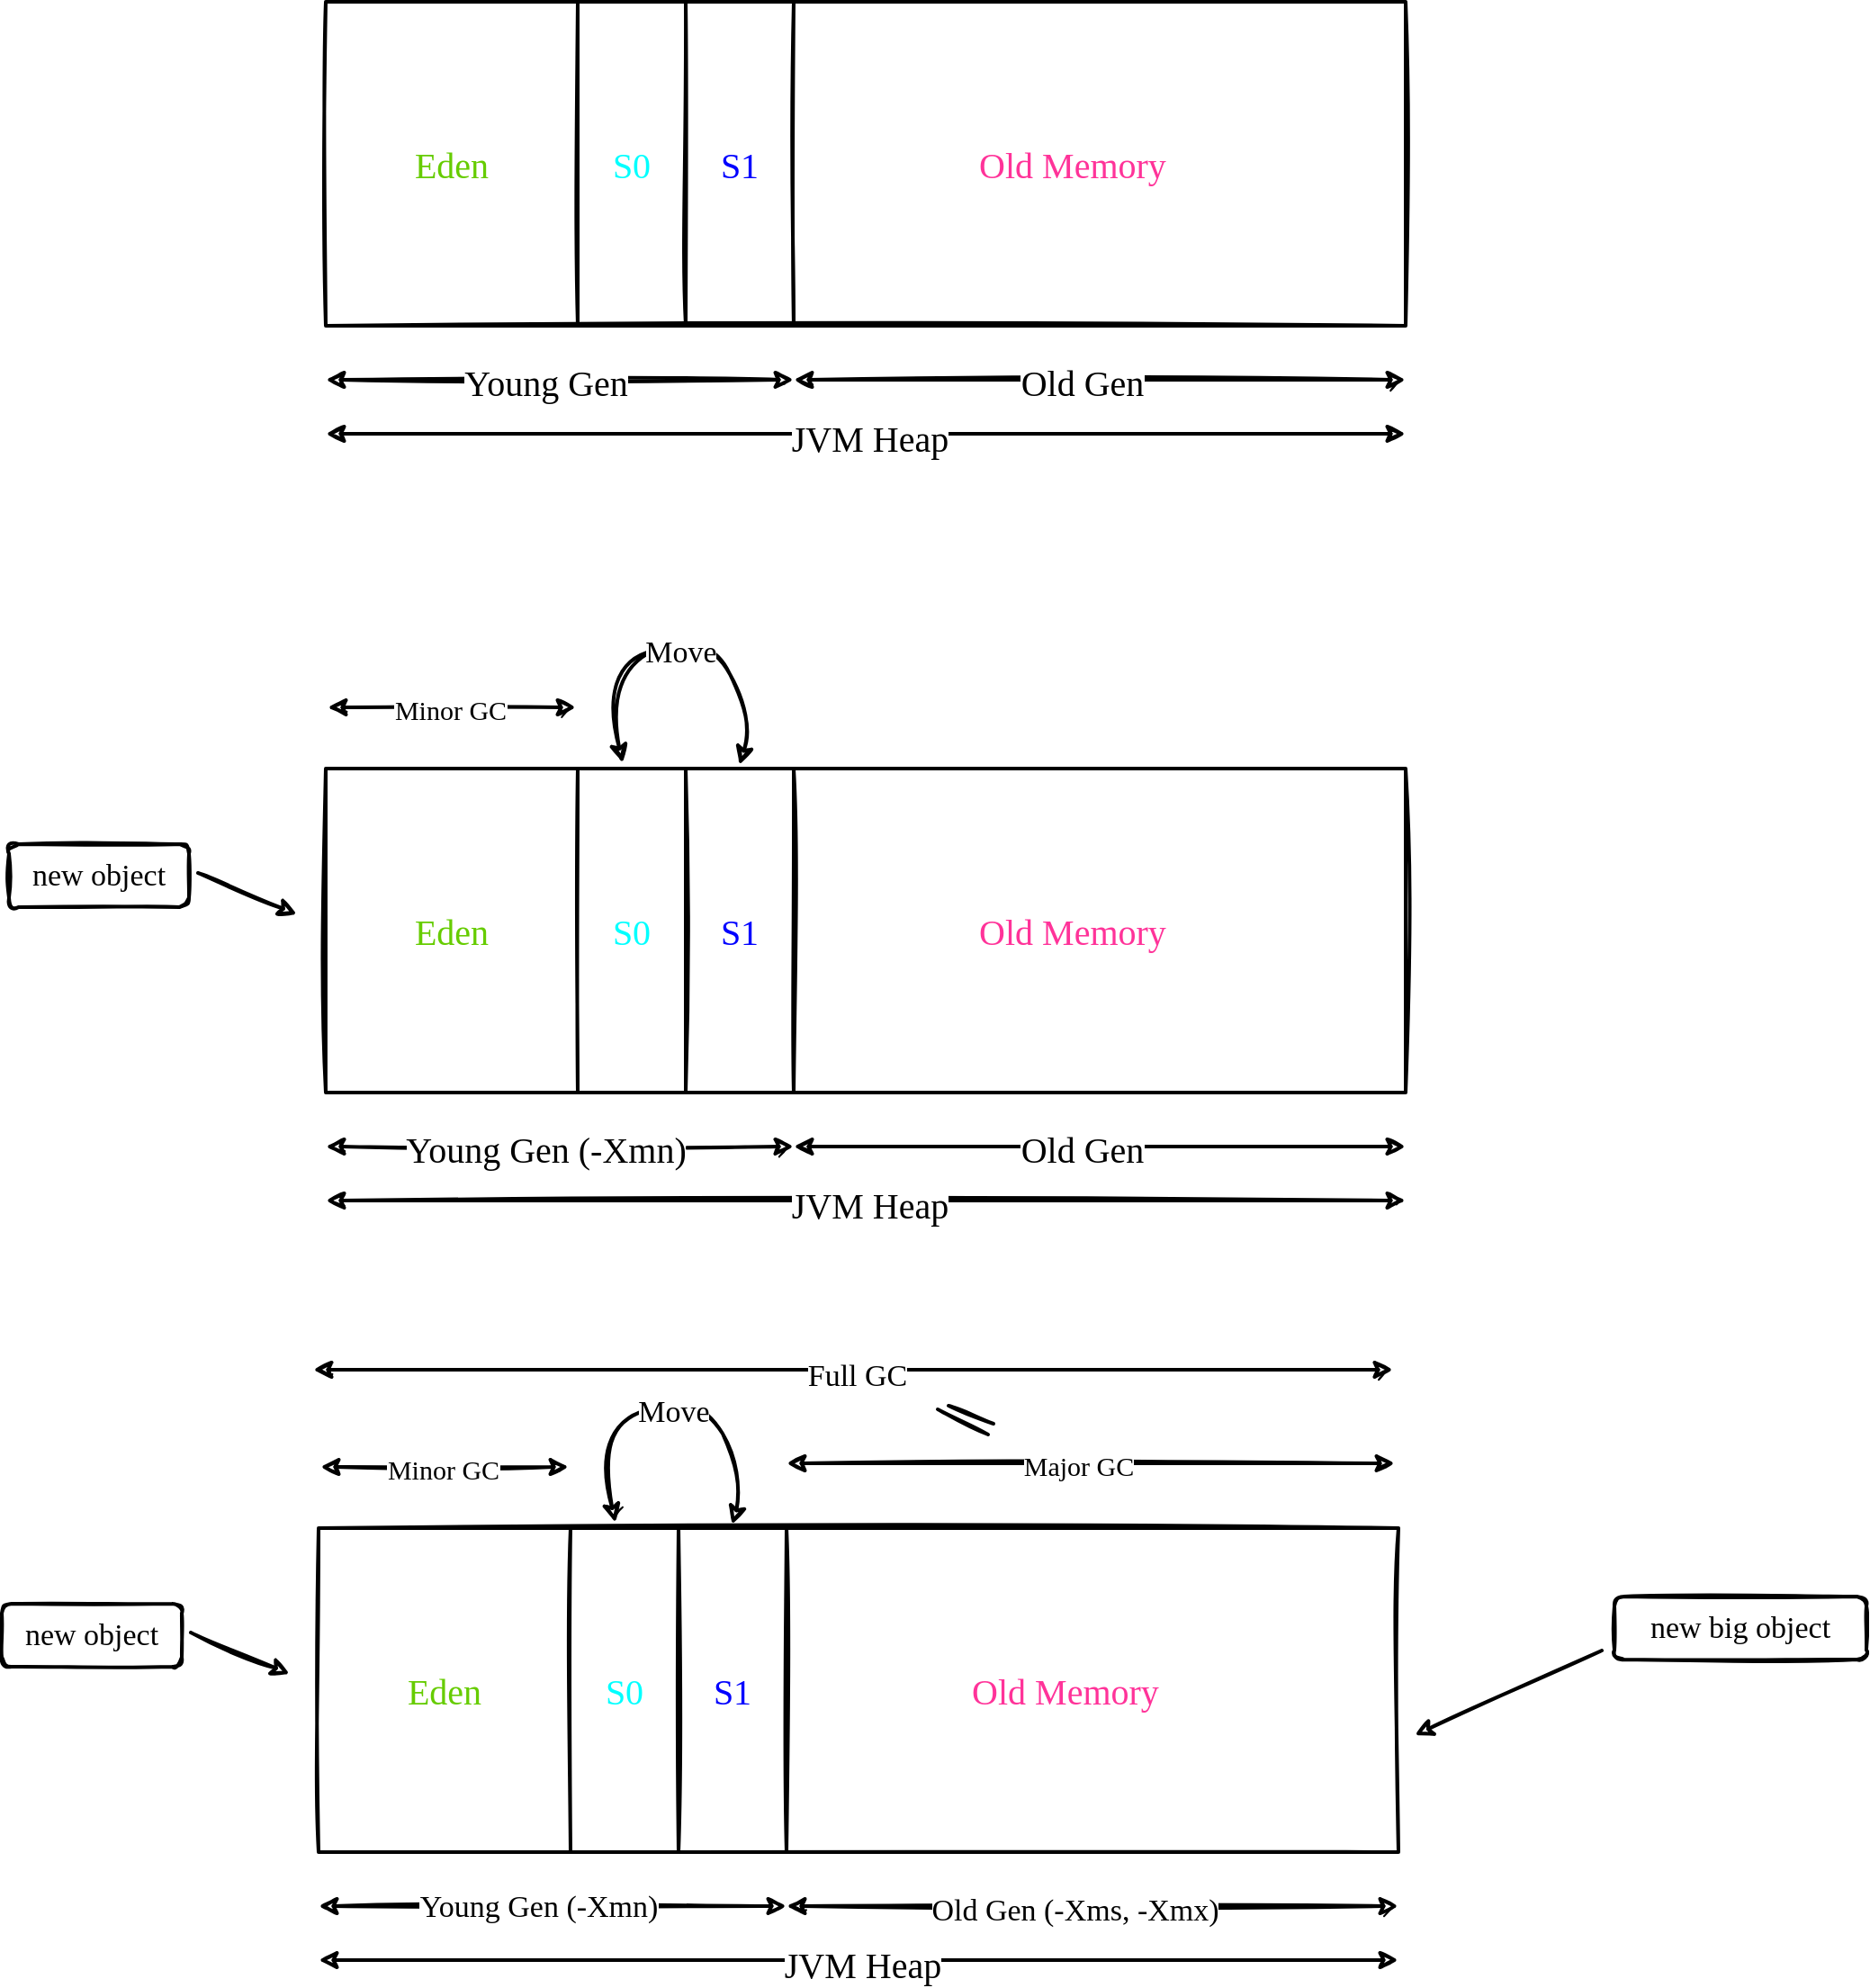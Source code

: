 <mxfile version="15.7.3" type="device"><diagram id="EO4xdlWO6RSHNIxjrF56" name="第 1 页"><mxGraphModel dx="1202" dy="696" grid="0" gridSize="10" guides="1" tooltips="1" connect="1" arrows="1" fold="1" page="1" pageScale="1" pageWidth="50000" pageHeight="50000" math="0" shadow="0"><root><mxCell id="0"/><mxCell id="1" parent="0"/><mxCell id="0DPKbNZbBJzkXiwG3HmQ-1" value="" style="rounded=0;whiteSpace=wrap;html=1;sketch=1;strokeWidth=2;" vertex="1" parent="1"><mxGeometry x="240" y="290" width="600" height="180" as="geometry"/></mxCell><mxCell id="0DPKbNZbBJzkXiwG3HmQ-6" value="" style="endArrow=none;html=1;rounded=0;sketch=1;strokeWidth=2;entryX=0.75;entryY=0;entryDx=0;entryDy=0;exitX=0.75;exitY=1;exitDx=0;exitDy=0;" edge="1" parent="1"><mxGeometry width="50" height="50" relative="1" as="geometry"><mxPoint x="440" y="470" as="sourcePoint"/><mxPoint x="440" y="290" as="targetPoint"/></mxGeometry></mxCell><mxCell id="0DPKbNZbBJzkXiwG3HmQ-7" value="" style="endArrow=none;html=1;rounded=0;sketch=1;strokeWidth=2;entryX=0.75;entryY=0;entryDx=0;entryDy=0;exitX=0.75;exitY=1;exitDx=0;exitDy=0;" edge="1" parent="1"><mxGeometry width="50" height="50" relative="1" as="geometry"><mxPoint x="500" y="470" as="sourcePoint"/><mxPoint x="500" y="290" as="targetPoint"/></mxGeometry></mxCell><mxCell id="0DPKbNZbBJzkXiwG3HmQ-8" value="" style="endArrow=none;html=1;rounded=0;sketch=1;strokeWidth=2;entryX=0.75;entryY=0;entryDx=0;entryDy=0;exitX=0.75;exitY=1;exitDx=0;exitDy=0;" edge="1" parent="1"><mxGeometry width="50" height="50" relative="1" as="geometry"><mxPoint x="380" y="470" as="sourcePoint"/><mxPoint x="380" y="290" as="targetPoint"/></mxGeometry></mxCell><mxCell id="0DPKbNZbBJzkXiwG3HmQ-9" value="&lt;font face=&quot;Comic Sans MS&quot; color=&quot;#66cc00&quot;&gt;Eden&lt;/font&gt;" style="text;html=1;strokeColor=none;fillColor=none;align=center;verticalAlign=middle;whiteSpace=wrap;rounded=0;sketch=1;fontSize=20;" vertex="1" parent="1"><mxGeometry x="280" y="365" width="60" height="30" as="geometry"/></mxCell><mxCell id="0DPKbNZbBJzkXiwG3HmQ-10" value="&lt;font color=&quot;#00ffff&quot;&gt;S0&lt;/font&gt;" style="text;html=1;strokeColor=none;fillColor=none;align=center;verticalAlign=middle;whiteSpace=wrap;rounded=0;sketch=1;fontFamily=Comic Sans MS;fontSize=20;" vertex="1" parent="1"><mxGeometry x="380" y="365" width="60" height="30" as="geometry"/></mxCell><mxCell id="0DPKbNZbBJzkXiwG3HmQ-11" value="&lt;font color=&quot;#0000ff&quot;&gt;S1&lt;/font&gt;" style="text;html=1;strokeColor=none;fillColor=none;align=center;verticalAlign=middle;whiteSpace=wrap;rounded=0;sketch=1;fontFamily=Comic Sans MS;fontSize=20;" vertex="1" parent="1"><mxGeometry x="440" y="365" width="60" height="30" as="geometry"/></mxCell><mxCell id="0DPKbNZbBJzkXiwG3HmQ-12" value="&lt;font face=&quot;Comic Sans MS&quot; color=&quot;#ff3399&quot;&gt;Old Memory&lt;/font&gt;" style="text;html=1;strokeColor=none;fillColor=none;align=center;verticalAlign=middle;whiteSpace=wrap;rounded=0;sketch=1;fontSize=20;" vertex="1" parent="1"><mxGeometry x="590" y="365" width="130" height="30" as="geometry"/></mxCell><mxCell id="0DPKbNZbBJzkXiwG3HmQ-14" value="" style="endArrow=classic;startArrow=classic;html=1;rounded=0;sketch=1;fontFamily=Comic Sans MS;fontSize=20;strokeWidth=2;" edge="1" parent="1"><mxGeometry width="50" height="50" relative="1" as="geometry"><mxPoint x="240" y="500" as="sourcePoint"/><mxPoint x="500" y="500" as="targetPoint"/></mxGeometry></mxCell><mxCell id="0DPKbNZbBJzkXiwG3HmQ-15" value="Young Gen" style="edgeLabel;html=1;align=center;verticalAlign=middle;resizable=0;points=[];fontSize=20;fontFamily=Comic Sans MS;" vertex="1" connectable="0" parent="0DPKbNZbBJzkXiwG3HmQ-14"><mxGeometry x="-0.061" y="-1" relative="1" as="geometry"><mxPoint as="offset"/></mxGeometry></mxCell><mxCell id="0DPKbNZbBJzkXiwG3HmQ-16" value="" style="endArrow=classic;startArrow=classic;html=1;rounded=0;sketch=1;fontFamily=Comic Sans MS;fontSize=20;strokeWidth=2;" edge="1" parent="1"><mxGeometry width="50" height="50" relative="1" as="geometry"><mxPoint x="240" y="530" as="sourcePoint"/><mxPoint x="840" y="530" as="targetPoint"/></mxGeometry></mxCell><mxCell id="0DPKbNZbBJzkXiwG3HmQ-17" value="JVM Heap" style="edgeLabel;html=1;align=center;verticalAlign=middle;resizable=0;points=[];fontSize=20;fontFamily=Comic Sans MS;" vertex="1" connectable="0" parent="0DPKbNZbBJzkXiwG3HmQ-16"><mxGeometry x="0.007" y="-2" relative="1" as="geometry"><mxPoint as="offset"/></mxGeometry></mxCell><mxCell id="0DPKbNZbBJzkXiwG3HmQ-20" value="" style="endArrow=classic;startArrow=classic;html=1;rounded=0;sketch=1;fontFamily=Comic Sans MS;fontSize=20;strokeWidth=2;" edge="1" parent="1"><mxGeometry width="50" height="50" relative="1" as="geometry"><mxPoint x="500" y="500" as="sourcePoint"/><mxPoint x="840" y="500" as="targetPoint"/></mxGeometry></mxCell><mxCell id="0DPKbNZbBJzkXiwG3HmQ-21" value="Old Gen" style="edgeLabel;html=1;align=center;verticalAlign=middle;resizable=0;points=[];fontSize=20;fontFamily=Comic Sans MS;" vertex="1" connectable="0" parent="0DPKbNZbBJzkXiwG3HmQ-20"><mxGeometry x="-0.061" y="-1" relative="1" as="geometry"><mxPoint as="offset"/></mxGeometry></mxCell><mxCell id="0DPKbNZbBJzkXiwG3HmQ-22" value="" style="rounded=0;whiteSpace=wrap;html=1;sketch=1;strokeWidth=2;" vertex="1" parent="1"><mxGeometry x="240" y="716" width="600" height="180" as="geometry"/></mxCell><mxCell id="0DPKbNZbBJzkXiwG3HmQ-23" value="" style="endArrow=none;html=1;rounded=0;sketch=1;strokeWidth=2;entryX=0.75;entryY=0;entryDx=0;entryDy=0;exitX=0.75;exitY=1;exitDx=0;exitDy=0;" edge="1" parent="1"><mxGeometry width="50" height="50" relative="1" as="geometry"><mxPoint x="440" y="896" as="sourcePoint"/><mxPoint x="440" y="716" as="targetPoint"/></mxGeometry></mxCell><mxCell id="0DPKbNZbBJzkXiwG3HmQ-24" value="" style="endArrow=none;html=1;rounded=0;sketch=1;strokeWidth=2;entryX=0.75;entryY=0;entryDx=0;entryDy=0;exitX=0.75;exitY=1;exitDx=0;exitDy=0;" edge="1" parent="1"><mxGeometry width="50" height="50" relative="1" as="geometry"><mxPoint x="500" y="896" as="sourcePoint"/><mxPoint x="500" y="716" as="targetPoint"/></mxGeometry></mxCell><mxCell id="0DPKbNZbBJzkXiwG3HmQ-25" value="" style="endArrow=none;html=1;rounded=0;sketch=1;strokeWidth=2;entryX=0.75;entryY=0;entryDx=0;entryDy=0;exitX=0.75;exitY=1;exitDx=0;exitDy=0;" edge="1" parent="1"><mxGeometry width="50" height="50" relative="1" as="geometry"><mxPoint x="380" y="896" as="sourcePoint"/><mxPoint x="380" y="716" as="targetPoint"/></mxGeometry></mxCell><mxCell id="0DPKbNZbBJzkXiwG3HmQ-26" value="&lt;font face=&quot;Comic Sans MS&quot; color=&quot;#66cc00&quot;&gt;Eden&lt;/font&gt;" style="text;html=1;strokeColor=none;fillColor=none;align=center;verticalAlign=middle;whiteSpace=wrap;rounded=0;sketch=1;fontSize=20;" vertex="1" parent="1"><mxGeometry x="280" y="791" width="60" height="30" as="geometry"/></mxCell><mxCell id="0DPKbNZbBJzkXiwG3HmQ-27" value="&lt;font color=&quot;#00ffff&quot;&gt;S0&lt;/font&gt;" style="text;html=1;strokeColor=none;fillColor=none;align=center;verticalAlign=middle;whiteSpace=wrap;rounded=0;sketch=1;fontFamily=Comic Sans MS;fontSize=20;" vertex="1" parent="1"><mxGeometry x="380" y="791" width="60" height="30" as="geometry"/></mxCell><mxCell id="0DPKbNZbBJzkXiwG3HmQ-28" value="&lt;font color=&quot;#0000ff&quot;&gt;S1&lt;/font&gt;" style="text;html=1;strokeColor=none;fillColor=none;align=center;verticalAlign=middle;whiteSpace=wrap;rounded=0;sketch=1;fontFamily=Comic Sans MS;fontSize=20;" vertex="1" parent="1"><mxGeometry x="440" y="791" width="60" height="30" as="geometry"/></mxCell><mxCell id="0DPKbNZbBJzkXiwG3HmQ-29" value="&lt;font face=&quot;Comic Sans MS&quot; color=&quot;#ff3399&quot;&gt;Old Memory&lt;/font&gt;" style="text;html=1;strokeColor=none;fillColor=none;align=center;verticalAlign=middle;whiteSpace=wrap;rounded=0;sketch=1;fontSize=20;" vertex="1" parent="1"><mxGeometry x="590" y="791" width="130" height="30" as="geometry"/></mxCell><mxCell id="0DPKbNZbBJzkXiwG3HmQ-30" value="" style="endArrow=classic;startArrow=classic;html=1;rounded=0;sketch=1;fontFamily=Comic Sans MS;fontSize=20;strokeWidth=2;" edge="1" parent="1"><mxGeometry width="50" height="50" relative="1" as="geometry"><mxPoint x="240" y="926" as="sourcePoint"/><mxPoint x="500" y="926" as="targetPoint"/></mxGeometry></mxCell><mxCell id="0DPKbNZbBJzkXiwG3HmQ-31" value="Young Gen (-Xmn)" style="edgeLabel;html=1;align=center;verticalAlign=middle;resizable=0;points=[];fontSize=20;fontFamily=Comic Sans MS;" vertex="1" connectable="0" parent="0DPKbNZbBJzkXiwG3HmQ-30"><mxGeometry x="-0.061" y="-1" relative="1" as="geometry"><mxPoint as="offset"/></mxGeometry></mxCell><mxCell id="0DPKbNZbBJzkXiwG3HmQ-32" value="" style="endArrow=classic;startArrow=classic;html=1;rounded=0;sketch=1;fontFamily=Comic Sans MS;fontSize=20;strokeWidth=2;" edge="1" parent="1"><mxGeometry width="50" height="50" relative="1" as="geometry"><mxPoint x="240" y="956" as="sourcePoint"/><mxPoint x="840" y="956" as="targetPoint"/></mxGeometry></mxCell><mxCell id="0DPKbNZbBJzkXiwG3HmQ-33" value="JVM Heap" style="edgeLabel;html=1;align=center;verticalAlign=middle;resizable=0;points=[];fontSize=20;fontFamily=Comic Sans MS;" vertex="1" connectable="0" parent="0DPKbNZbBJzkXiwG3HmQ-32"><mxGeometry x="0.007" y="-2" relative="1" as="geometry"><mxPoint as="offset"/></mxGeometry></mxCell><mxCell id="0DPKbNZbBJzkXiwG3HmQ-34" value="" style="endArrow=classic;startArrow=classic;html=1;rounded=0;sketch=1;fontFamily=Comic Sans MS;fontSize=20;strokeWidth=2;" edge="1" parent="1"><mxGeometry width="50" height="50" relative="1" as="geometry"><mxPoint x="500" y="926" as="sourcePoint"/><mxPoint x="840" y="926" as="targetPoint"/></mxGeometry></mxCell><mxCell id="0DPKbNZbBJzkXiwG3HmQ-35" value="Old Gen" style="edgeLabel;html=1;align=center;verticalAlign=middle;resizable=0;points=[];fontSize=20;fontFamily=Comic Sans MS;" vertex="1" connectable="0" parent="0DPKbNZbBJzkXiwG3HmQ-34"><mxGeometry x="-0.061" y="-1" relative="1" as="geometry"><mxPoint as="offset"/></mxGeometry></mxCell><mxCell id="0DPKbNZbBJzkXiwG3HmQ-36" value="" style="curved=1;endArrow=classic;html=1;rounded=0;sketch=1;fontFamily=Comic Sans MS;fontSize=20;fontColor=#FF3399;strokeWidth=2;entryX=0.383;entryY=-0.011;entryDx=0;entryDy=0;entryPerimeter=0;exitX=0.275;exitY=-0.017;exitDx=0;exitDy=0;exitPerimeter=0;startArrow=classic;startFill=1;" edge="1" parent="1" source="0DPKbNZbBJzkXiwG3HmQ-22" target="0DPKbNZbBJzkXiwG3HmQ-22"><mxGeometry width="50" height="50" relative="1" as="geometry"><mxPoint x="401" y="690" as="sourcePoint"/><mxPoint x="494" y="661" as="targetPoint"/><Array as="points"><mxPoint x="393" y="661"/><mxPoint x="451" y="640"/><mxPoint x="478" y="687"/></Array></mxGeometry></mxCell><mxCell id="0DPKbNZbBJzkXiwG3HmQ-37" value="&lt;font color=&quot;#000000&quot; style=&quot;font-size: 17px&quot;&gt;Move&lt;/font&gt;" style="edgeLabel;html=1;align=center;verticalAlign=middle;resizable=0;points=[];fontSize=20;fontFamily=Comic Sans MS;fontColor=#FF3399;" vertex="1" connectable="0" parent="0DPKbNZbBJzkXiwG3HmQ-36"><mxGeometry x="-0.013" y="-4" relative="1" as="geometry"><mxPoint x="1" as="offset"/></mxGeometry></mxCell><mxCell id="0DPKbNZbBJzkXiwG3HmQ-38" value="" style="endArrow=classic;startArrow=classic;html=1;rounded=0;sketch=1;fontFamily=Comic Sans MS;fontSize=20;strokeWidth=2;" edge="1" parent="1"><mxGeometry width="50" height="50" relative="1" as="geometry"><mxPoint x="241" y="682" as="sourcePoint"/><mxPoint x="379" y="682" as="targetPoint"/></mxGeometry></mxCell><mxCell id="0DPKbNZbBJzkXiwG3HmQ-39" value="&lt;font style=&quot;font-size: 15px&quot;&gt;Minor GC&lt;/font&gt;" style="edgeLabel;html=1;align=center;verticalAlign=middle;resizable=0;points=[];fontSize=20;fontFamily=Comic Sans MS;" vertex="1" connectable="0" parent="0DPKbNZbBJzkXiwG3HmQ-38"><mxGeometry x="-0.061" y="-1" relative="1" as="geometry"><mxPoint x="3" y="-2" as="offset"/></mxGeometry></mxCell><mxCell id="0DPKbNZbBJzkXiwG3HmQ-40" value="" style="endArrow=classic;html=1;rounded=0;sketch=1;fontFamily=Comic Sans MS;fontSize=17;fontColor=#000000;strokeWidth=2;" edge="1" parent="1"><mxGeometry width="50" height="50" relative="1" as="geometry"><mxPoint x="169" y="774" as="sourcePoint"/><mxPoint x="224" y="797" as="targetPoint"/></mxGeometry></mxCell><mxCell id="0DPKbNZbBJzkXiwG3HmQ-41" value="new object" style="rounded=1;whiteSpace=wrap;html=1;sketch=1;fontFamily=Comic Sans MS;fontSize=17;fontColor=#000000;strokeWidth=2;" vertex="1" parent="1"><mxGeometry x="64" y="758" width="100" height="35" as="geometry"/></mxCell><mxCell id="0DPKbNZbBJzkXiwG3HmQ-42" value="" style="rounded=0;whiteSpace=wrap;html=1;sketch=1;strokeWidth=2;" vertex="1" parent="1"><mxGeometry x="236" y="1138" width="600" height="180" as="geometry"/></mxCell><mxCell id="0DPKbNZbBJzkXiwG3HmQ-43" value="" style="endArrow=none;html=1;rounded=0;sketch=1;strokeWidth=2;entryX=0.75;entryY=0;entryDx=0;entryDy=0;exitX=0.75;exitY=1;exitDx=0;exitDy=0;" edge="1" parent="1"><mxGeometry width="50" height="50" relative="1" as="geometry"><mxPoint x="436" y="1318" as="sourcePoint"/><mxPoint x="436" y="1138" as="targetPoint"/></mxGeometry></mxCell><mxCell id="0DPKbNZbBJzkXiwG3HmQ-44" value="" style="endArrow=none;html=1;rounded=0;sketch=1;strokeWidth=2;entryX=0.75;entryY=0;entryDx=0;entryDy=0;exitX=0.75;exitY=1;exitDx=0;exitDy=0;" edge="1" parent="1"><mxGeometry width="50" height="50" relative="1" as="geometry"><mxPoint x="496" y="1318" as="sourcePoint"/><mxPoint x="496" y="1138" as="targetPoint"/></mxGeometry></mxCell><mxCell id="0DPKbNZbBJzkXiwG3HmQ-45" value="" style="endArrow=none;html=1;rounded=0;sketch=1;strokeWidth=2;entryX=0.75;entryY=0;entryDx=0;entryDy=0;exitX=0.75;exitY=1;exitDx=0;exitDy=0;" edge="1" parent="1"><mxGeometry width="50" height="50" relative="1" as="geometry"><mxPoint x="376" y="1318" as="sourcePoint"/><mxPoint x="376" y="1138" as="targetPoint"/></mxGeometry></mxCell><mxCell id="0DPKbNZbBJzkXiwG3HmQ-46" value="&lt;font face=&quot;Comic Sans MS&quot; color=&quot;#66cc00&quot;&gt;Eden&lt;/font&gt;" style="text;html=1;strokeColor=none;fillColor=none;align=center;verticalAlign=middle;whiteSpace=wrap;rounded=0;sketch=1;fontSize=20;" vertex="1" parent="1"><mxGeometry x="276" y="1213" width="60" height="30" as="geometry"/></mxCell><mxCell id="0DPKbNZbBJzkXiwG3HmQ-47" value="&lt;font color=&quot;#00ffff&quot;&gt;S0&lt;/font&gt;" style="text;html=1;strokeColor=none;fillColor=none;align=center;verticalAlign=middle;whiteSpace=wrap;rounded=0;sketch=1;fontFamily=Comic Sans MS;fontSize=20;" vertex="1" parent="1"><mxGeometry x="376" y="1213" width="60" height="30" as="geometry"/></mxCell><mxCell id="0DPKbNZbBJzkXiwG3HmQ-48" value="&lt;font color=&quot;#0000ff&quot;&gt;S1&lt;/font&gt;" style="text;html=1;strokeColor=none;fillColor=none;align=center;verticalAlign=middle;whiteSpace=wrap;rounded=0;sketch=1;fontFamily=Comic Sans MS;fontSize=20;" vertex="1" parent="1"><mxGeometry x="436" y="1213" width="60" height="30" as="geometry"/></mxCell><mxCell id="0DPKbNZbBJzkXiwG3HmQ-49" value="&lt;font face=&quot;Comic Sans MS&quot; color=&quot;#ff3399&quot;&gt;Old Memory&lt;/font&gt;" style="text;html=1;strokeColor=none;fillColor=none;align=center;verticalAlign=middle;whiteSpace=wrap;rounded=0;sketch=1;fontSize=20;" vertex="1" parent="1"><mxGeometry x="586" y="1213" width="130" height="30" as="geometry"/></mxCell><mxCell id="0DPKbNZbBJzkXiwG3HmQ-50" value="" style="endArrow=classic;startArrow=classic;html=1;rounded=0;sketch=1;fontFamily=Comic Sans MS;fontSize=20;strokeWidth=2;" edge="1" parent="1"><mxGeometry width="50" height="50" relative="1" as="geometry"><mxPoint x="236" y="1348" as="sourcePoint"/><mxPoint x="496" y="1348" as="targetPoint"/></mxGeometry></mxCell><mxCell id="0DPKbNZbBJzkXiwG3HmQ-51" value="Young Gen (-Xmn)" style="edgeLabel;html=1;align=center;verticalAlign=middle;resizable=0;points=[];fontSize=17;fontFamily=Comic Sans MS;" vertex="1" connectable="0" parent="0DPKbNZbBJzkXiwG3HmQ-50"><mxGeometry x="-0.061" y="-1" relative="1" as="geometry"><mxPoint as="offset"/></mxGeometry></mxCell><mxCell id="0DPKbNZbBJzkXiwG3HmQ-52" value="" style="endArrow=classic;startArrow=classic;html=1;rounded=0;sketch=1;fontFamily=Comic Sans MS;fontSize=20;strokeWidth=2;" edge="1" parent="1"><mxGeometry width="50" height="50" relative="1" as="geometry"><mxPoint x="236" y="1378" as="sourcePoint"/><mxPoint x="836" y="1378" as="targetPoint"/></mxGeometry></mxCell><mxCell id="0DPKbNZbBJzkXiwG3HmQ-53" value="JVM Heap" style="edgeLabel;html=1;align=center;verticalAlign=middle;resizable=0;points=[];fontSize=20;fontFamily=Comic Sans MS;" vertex="1" connectable="0" parent="0DPKbNZbBJzkXiwG3HmQ-52"><mxGeometry x="0.007" y="-2" relative="1" as="geometry"><mxPoint as="offset"/></mxGeometry></mxCell><mxCell id="0DPKbNZbBJzkXiwG3HmQ-54" value="" style="endArrow=classic;startArrow=classic;html=1;rounded=0;sketch=1;fontFamily=Comic Sans MS;fontSize=20;strokeWidth=2;" edge="1" parent="1"><mxGeometry width="50" height="50" relative="1" as="geometry"><mxPoint x="496" y="1348" as="sourcePoint"/><mxPoint x="836" y="1348" as="targetPoint"/></mxGeometry></mxCell><mxCell id="0DPKbNZbBJzkXiwG3HmQ-55" value="&lt;font style=&quot;font-size: 17px&quot;&gt;Old Gen (-Xms, -Xmx)&lt;/font&gt;" style="edgeLabel;html=1;align=center;verticalAlign=middle;resizable=0;points=[];fontSize=20;fontFamily=Comic Sans MS;" vertex="1" connectable="0" parent="0DPKbNZbBJzkXiwG3HmQ-54"><mxGeometry x="-0.061" y="-1" relative="1" as="geometry"><mxPoint as="offset"/></mxGeometry></mxCell><mxCell id="0DPKbNZbBJzkXiwG3HmQ-56" value="" style="curved=1;endArrow=classic;html=1;rounded=0;sketch=1;fontFamily=Comic Sans MS;fontSize=20;fontColor=#FF3399;strokeWidth=2;entryX=0.383;entryY=-0.011;entryDx=0;entryDy=0;entryPerimeter=0;exitX=0.275;exitY=-0.017;exitDx=0;exitDy=0;exitPerimeter=0;startArrow=classic;startFill=1;" edge="1" parent="1" source="0DPKbNZbBJzkXiwG3HmQ-42" target="0DPKbNZbBJzkXiwG3HmQ-42"><mxGeometry width="50" height="50" relative="1" as="geometry"><mxPoint x="397" y="1112" as="sourcePoint"/><mxPoint x="490" y="1083" as="targetPoint"/><Array as="points"><mxPoint x="389" y="1083"/><mxPoint x="447" y="1062"/><mxPoint x="474" y="1109"/></Array></mxGeometry></mxCell><mxCell id="0DPKbNZbBJzkXiwG3HmQ-57" value="&lt;font color=&quot;#000000&quot; style=&quot;font-size: 17px&quot;&gt;Move&lt;/font&gt;" style="edgeLabel;html=1;align=center;verticalAlign=middle;resizable=0;points=[];fontSize=20;fontFamily=Comic Sans MS;fontColor=#FF3399;" vertex="1" connectable="0" parent="0DPKbNZbBJzkXiwG3HmQ-56"><mxGeometry x="-0.013" y="-4" relative="1" as="geometry"><mxPoint x="1" as="offset"/></mxGeometry></mxCell><mxCell id="0DPKbNZbBJzkXiwG3HmQ-58" value="" style="endArrow=classic;startArrow=classic;html=1;rounded=0;sketch=1;fontFamily=Comic Sans MS;fontSize=20;strokeWidth=2;" edge="1" parent="1"><mxGeometry width="50" height="50" relative="1" as="geometry"><mxPoint x="237" y="1104" as="sourcePoint"/><mxPoint x="375" y="1104" as="targetPoint"/></mxGeometry></mxCell><mxCell id="0DPKbNZbBJzkXiwG3HmQ-59" value="&lt;font style=&quot;font-size: 15px&quot;&gt;Minor GC&lt;/font&gt;" style="edgeLabel;html=1;align=center;verticalAlign=middle;resizable=0;points=[];fontSize=20;fontFamily=Comic Sans MS;" vertex="1" connectable="0" parent="0DPKbNZbBJzkXiwG3HmQ-58"><mxGeometry x="-0.061" y="-1" relative="1" as="geometry"><mxPoint x="3" y="-2" as="offset"/></mxGeometry></mxCell><mxCell id="0DPKbNZbBJzkXiwG3HmQ-60" value="" style="endArrow=classic;html=1;rounded=0;sketch=1;fontFamily=Comic Sans MS;fontSize=17;fontColor=#000000;strokeWidth=2;" edge="1" parent="1"><mxGeometry width="50" height="50" relative="1" as="geometry"><mxPoint x="165" y="1196" as="sourcePoint"/><mxPoint x="220" y="1219" as="targetPoint"/></mxGeometry></mxCell><mxCell id="0DPKbNZbBJzkXiwG3HmQ-61" value="new object" style="rounded=1;whiteSpace=wrap;html=1;sketch=1;fontFamily=Comic Sans MS;fontSize=17;fontColor=#000000;strokeWidth=2;" vertex="1" parent="1"><mxGeometry x="60" y="1180" width="100" height="35" as="geometry"/></mxCell><mxCell id="0DPKbNZbBJzkXiwG3HmQ-62" value="" style="endArrow=classic;startArrow=classic;html=1;rounded=0;sketch=1;fontFamily=Comic Sans MS;fontSize=20;strokeWidth=2;" edge="1" parent="1"><mxGeometry width="50" height="50" relative="1" as="geometry"><mxPoint x="496" y="1102" as="sourcePoint"/><mxPoint x="834" y="1102" as="targetPoint"/></mxGeometry></mxCell><mxCell id="0DPKbNZbBJzkXiwG3HmQ-63" value="&lt;font style=&quot;font-size: 15px&quot;&gt;Major GC&lt;/font&gt;" style="edgeLabel;html=1;align=center;verticalAlign=middle;resizable=0;points=[];fontSize=20;fontFamily=Comic Sans MS;" vertex="1" connectable="0" parent="0DPKbNZbBJzkXiwG3HmQ-62"><mxGeometry x="-0.061" y="-1" relative="1" as="geometry"><mxPoint x="3" y="-2" as="offset"/></mxGeometry></mxCell><mxCell id="0DPKbNZbBJzkXiwG3HmQ-64" value="" style="endArrow=classic;startArrow=classic;html=1;rounded=0;sketch=1;fontFamily=Comic Sans MS;fontSize=20;strokeWidth=2;" edge="1" parent="1"><mxGeometry width="50" height="50" relative="1" as="geometry"><mxPoint x="233" y="1050" as="sourcePoint"/><mxPoint x="833" y="1050" as="targetPoint"/></mxGeometry></mxCell><mxCell id="0DPKbNZbBJzkXiwG3HmQ-65" value="&lt;span style=&quot;font-size: 17px&quot;&gt;Full GC&lt;/span&gt;" style="edgeLabel;html=1;align=center;verticalAlign=middle;resizable=0;points=[];fontSize=20;fontFamily=Comic Sans MS;" vertex="1" connectable="0" parent="0DPKbNZbBJzkXiwG3HmQ-64"><mxGeometry x="0.007" y="-2" relative="1" as="geometry"><mxPoint as="offset"/></mxGeometry></mxCell><mxCell id="0DPKbNZbBJzkXiwG3HmQ-66" value="new big object" style="rounded=1;whiteSpace=wrap;html=1;sketch=1;fontFamily=Comic Sans MS;fontSize=17;fontColor=#000000;strokeWidth=2;" vertex="1" parent="1"><mxGeometry x="956" y="1176" width="140" height="35" as="geometry"/></mxCell><mxCell id="0DPKbNZbBJzkXiwG3HmQ-67" value="" style="endArrow=classic;html=1;rounded=0;sketch=1;fontFamily=Comic Sans MS;fontSize=17;fontColor=#000000;strokeWidth=2;" edge="1" parent="1"><mxGeometry width="50" height="50" relative="1" as="geometry"><mxPoint x="949" y="1206" as="sourcePoint"/><mxPoint x="845" y="1253" as="targetPoint"/></mxGeometry></mxCell><mxCell id="0DPKbNZbBJzkXiwG3HmQ-68" value="" style="endArrow=none;html=1;rounded=0;sketch=1;fontFamily=Comic Sans MS;fontSize=17;fontColor=#000000;strokeWidth=2;" edge="1" parent="1"><mxGeometry width="50" height="50" relative="1" as="geometry"><mxPoint x="611" y="1080" as="sourcePoint"/><mxPoint x="586" y="1070" as="targetPoint"/></mxGeometry></mxCell><mxCell id="0DPKbNZbBJzkXiwG3HmQ-70" value="" style="endArrow=none;html=1;rounded=0;sketch=1;fontFamily=Comic Sans MS;fontSize=17;fontColor=#000000;strokeWidth=2;" edge="1" parent="1"><mxGeometry width="50" height="50" relative="1" as="geometry"><mxPoint x="608" y="1086" as="sourcePoint"/><mxPoint x="580" y="1072" as="targetPoint"/></mxGeometry></mxCell></root></mxGraphModel></diagram></mxfile>
